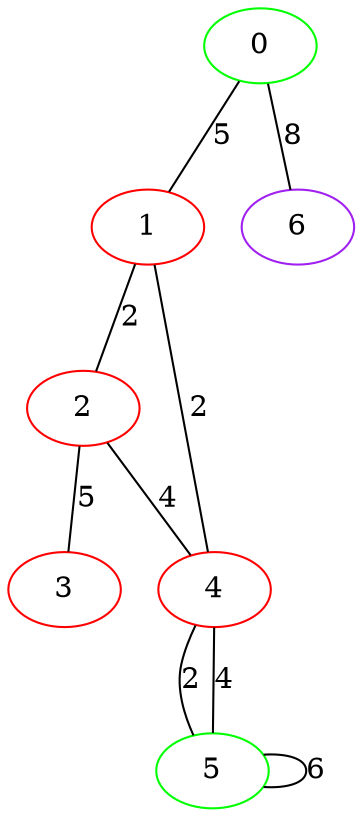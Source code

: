 graph "" {
0 [color=green, weight=2];
1 [color=red, weight=1];
2 [color=red, weight=1];
3 [color=red, weight=1];
4 [color=red, weight=1];
5 [color=green, weight=2];
6 [color=purple, weight=4];
0 -- 1  [key=0, label=5];
0 -- 6  [key=0, label=8];
1 -- 2  [key=0, label=2];
1 -- 4  [key=0, label=2];
2 -- 3  [key=0, label=5];
2 -- 4  [key=0, label=4];
4 -- 5  [key=0, label=2];
4 -- 5  [key=1, label=4];
5 -- 5  [key=0, label=6];
}
